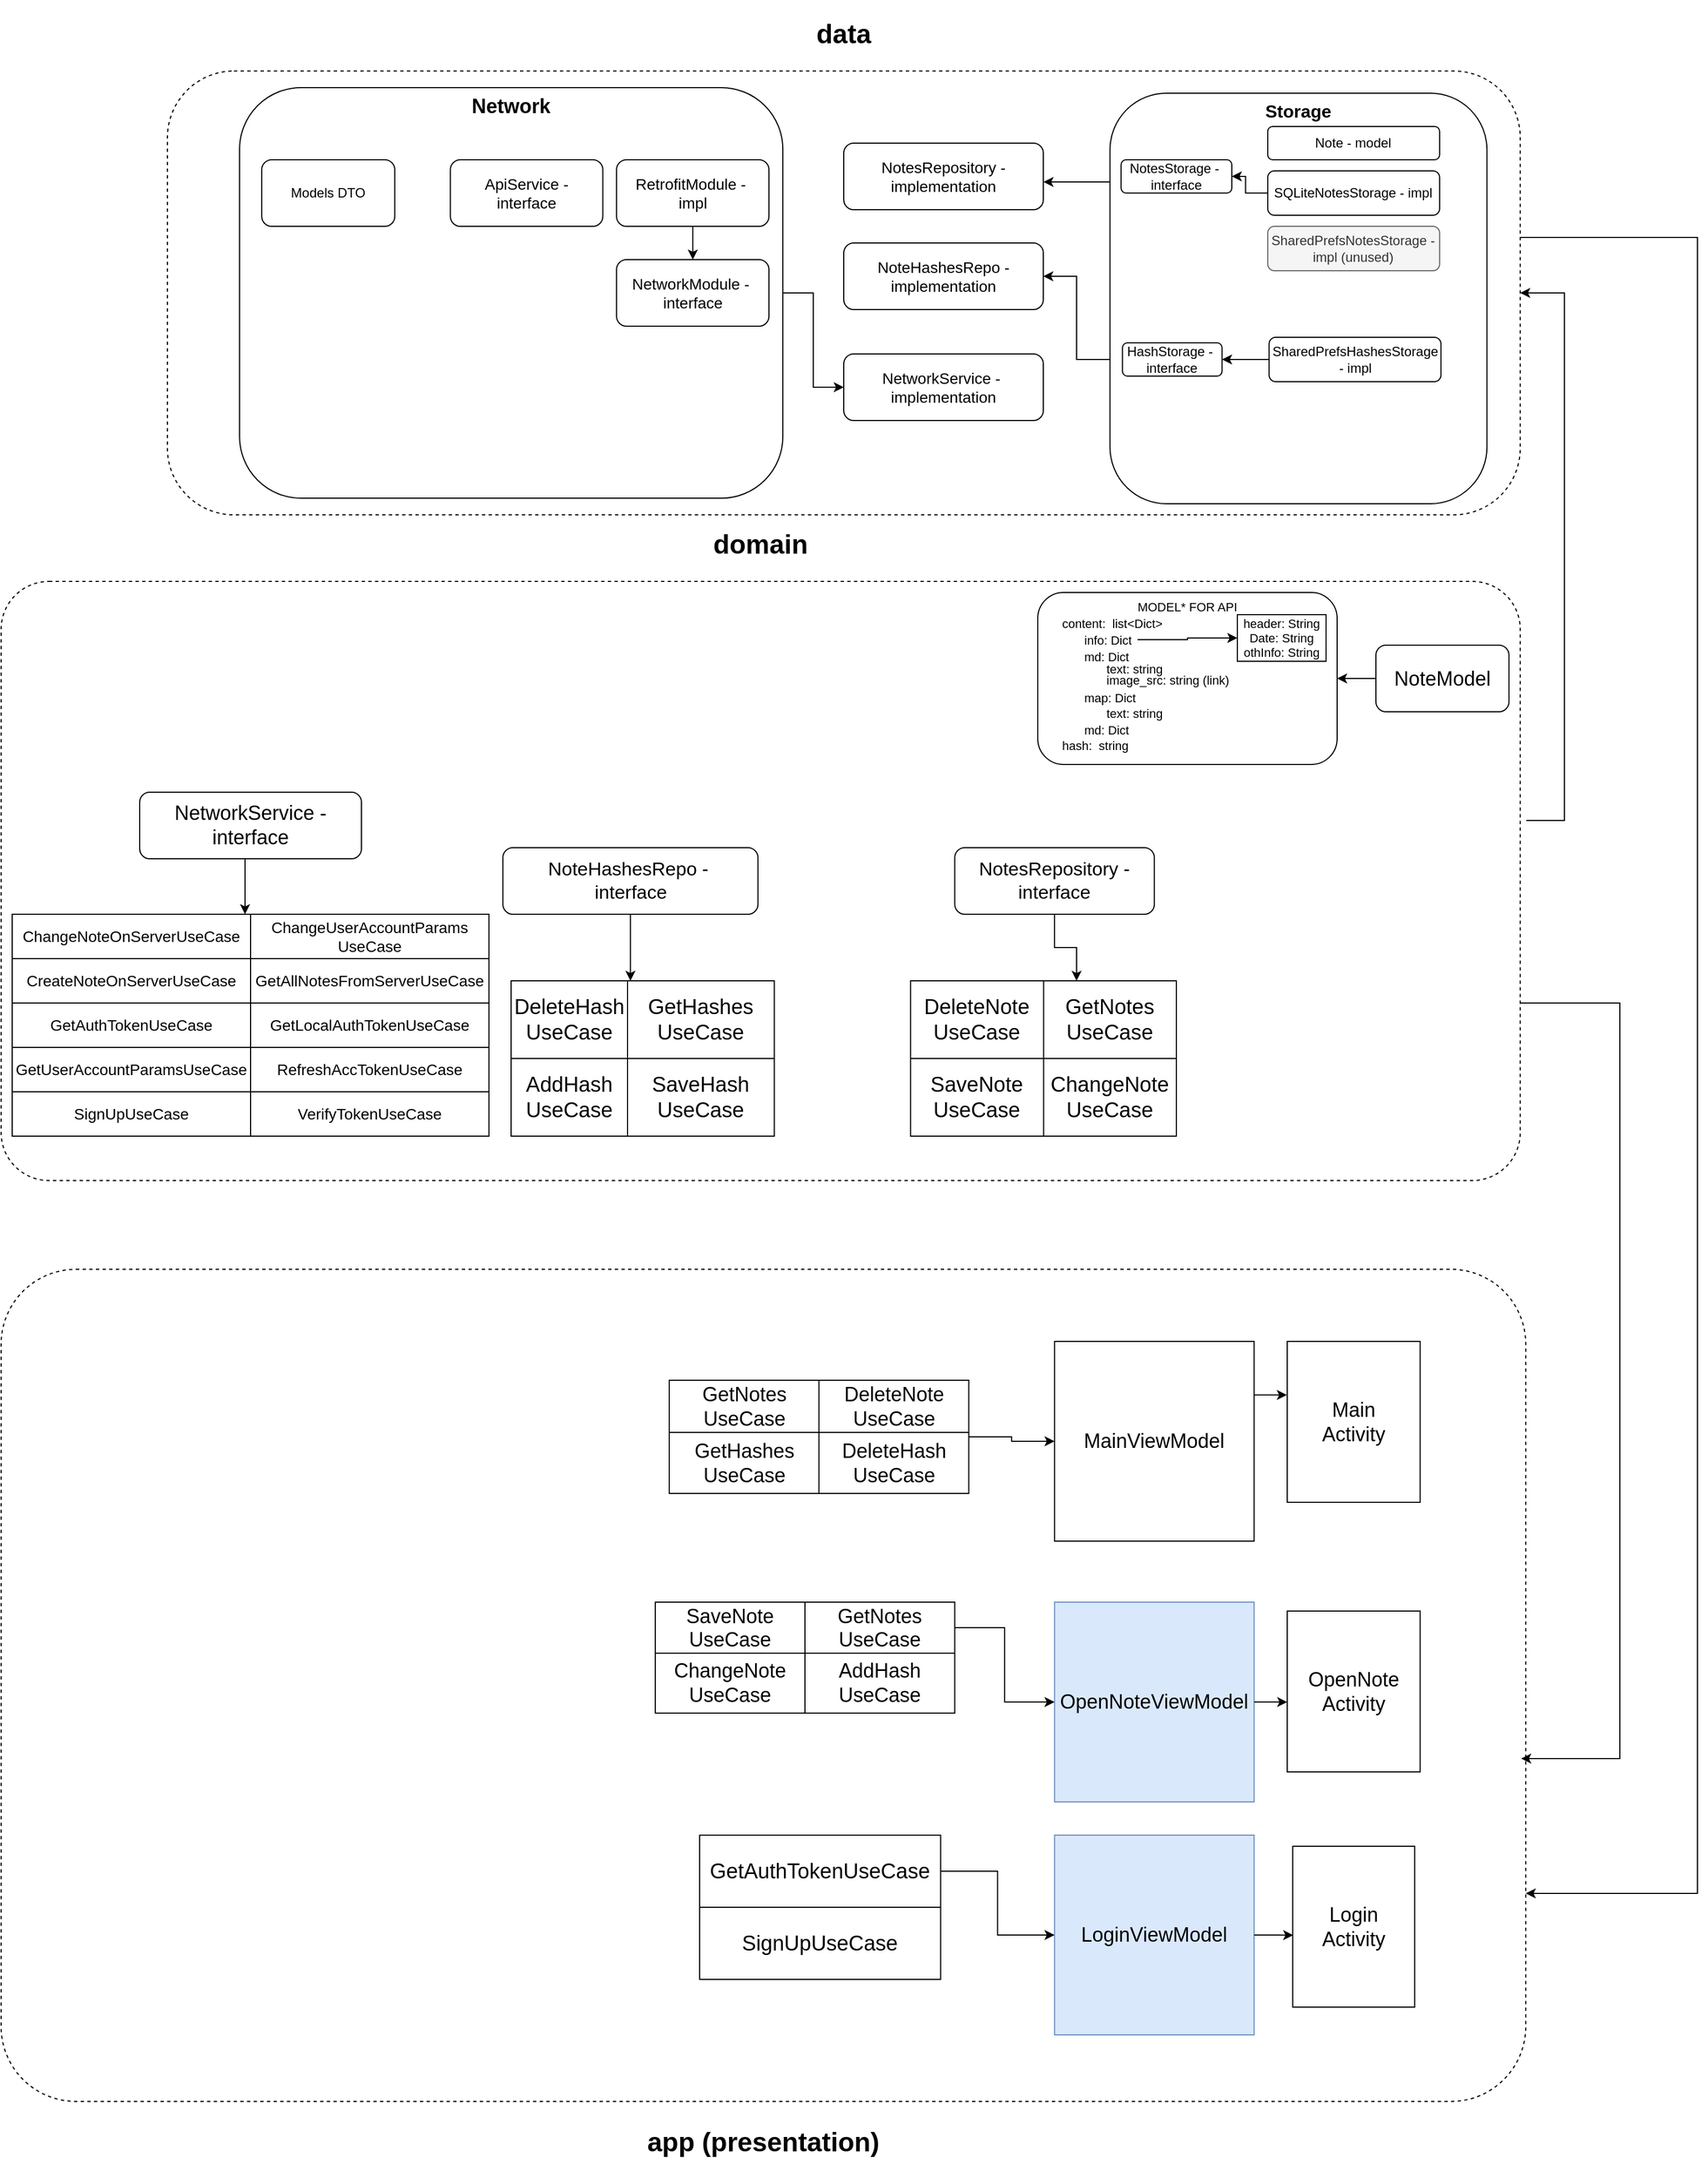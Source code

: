 <mxfile version="24.7.5">
  <diagram name="Page-1" id="bWyQzHT7sADIjTcHKPr8">
    <mxGraphModel dx="2643" dy="2205" grid="1" gridSize="10" guides="1" tooltips="1" connect="1" arrows="1" fold="1" page="1" pageScale="1" pageWidth="850" pageHeight="1100" math="0" shadow="0">
      <root>
        <mxCell id="0" />
        <mxCell id="1" parent="0" />
        <mxCell id="whq08JJ1iCR2-VEgyyAB-30" style="edgeStyle=orthogonalEdgeStyle;rounded=0;orthogonalLoop=1;jettySize=auto;html=1;entryX=1;entryY=0.5;entryDx=0;entryDy=0;exitX=1.004;exitY=0.399;exitDx=0;exitDy=0;exitPerimeter=0;" parent="1" source="whq08JJ1iCR2-VEgyyAB-1" target="whq08JJ1iCR2-VEgyyAB-4" edge="1">
          <mxGeometry relative="1" as="geometry">
            <mxPoint x="630.14" y="-606.842" as="targetPoint" />
            <Array as="points">
              <mxPoint x="630" y="-234" />
              <mxPoint x="630" y="-710" />
            </Array>
          </mxGeometry>
        </mxCell>
        <mxCell id="whq08JJ1iCR2-VEgyyAB-1" value="&lt;h1&gt;domain&lt;/h1&gt;" style="rounded=1;whiteSpace=wrap;html=1;arcSize=8;glass=0;shadow=0;dashed=1;verticalAlign=bottom;labelPosition=center;verticalLabelPosition=top;align=center;" parent="1" vertex="1">
          <mxGeometry x="-780" y="-450" width="1370.14" height="540" as="geometry" />
        </mxCell>
        <mxCell id="whq08JJ1iCR2-VEgyyAB-2" value="&lt;h1&gt;&lt;br&gt;&lt;/h1&gt;" style="text;html=1;align=center;verticalAlign=middle;whiteSpace=wrap;rounded=0;" parent="1" vertex="1">
          <mxGeometry x="-237.36" y="-300" width="60" height="30" as="geometry" />
        </mxCell>
        <mxCell id="whq08JJ1iCR2-VEgyyAB-3" value="&lt;h1&gt;app (presentation)&lt;/h1&gt;" style="rounded=1;whiteSpace=wrap;html=1;dashed=1;labelPosition=center;verticalLabelPosition=bottom;align=center;verticalAlign=top;arcSize=9;" parent="1" vertex="1">
          <mxGeometry x="-780" y="170" width="1375.14" height="750" as="geometry" />
        </mxCell>
        <mxCell id="guHGlAooCnCdzS0gRjWN-18" style="edgeStyle=orthogonalEdgeStyle;rounded=0;orthogonalLoop=1;jettySize=auto;html=1;entryX=1;entryY=0.75;entryDx=0;entryDy=0;" parent="1" source="whq08JJ1iCR2-VEgyyAB-4" target="whq08JJ1iCR2-VEgyyAB-3" edge="1">
          <mxGeometry relative="1" as="geometry">
            <Array as="points">
              <mxPoint x="750" y="-760" />
              <mxPoint x="750" y="732" />
            </Array>
          </mxGeometry>
        </mxCell>
        <mxCell id="whq08JJ1iCR2-VEgyyAB-4" value="&lt;h1&gt;data&lt;/h1&gt;" style="rounded=1;whiteSpace=wrap;html=1;dashed=1;verticalAlign=bottom;labelPosition=center;verticalLabelPosition=top;align=center;" parent="1" vertex="1">
          <mxGeometry x="-630" y="-910" width="1220.14" height="400" as="geometry" />
        </mxCell>
        <mxCell id="whq08JJ1iCR2-VEgyyAB-6" value="&lt;h1&gt;&lt;br&gt;&lt;/h1&gt;" style="text;html=1;align=center;verticalAlign=middle;whiteSpace=wrap;rounded=0;" parent="1" vertex="1">
          <mxGeometry x="-97.36" y="-900" width="60" height="30" as="geometry" />
        </mxCell>
        <mxCell id="whq08JJ1iCR2-VEgyyAB-7" value="MainViewModel" style="whiteSpace=wrap;html=1;aspect=fixed;fontSize=18;" parent="1" vertex="1">
          <mxGeometry x="170.14" y="235" width="180" height="180" as="geometry" />
        </mxCell>
        <mxCell id="whq08JJ1iCR2-VEgyyAB-10" value="&lt;div&gt;Main&lt;/div&gt;Activity" style="rounded=0;whiteSpace=wrap;html=1;fontSize=18;" parent="1" vertex="1">
          <mxGeometry x="380" y="235" width="119.86" height="145" as="geometry" />
        </mxCell>
        <mxCell id="whq08JJ1iCR2-VEgyyAB-11" style="edgeStyle=orthogonalEdgeStyle;rounded=0;orthogonalLoop=1;jettySize=auto;html=1;entryX=-0.003;entryY=0.333;entryDx=0;entryDy=0;entryPerimeter=0;" parent="1" source="whq08JJ1iCR2-VEgyyAB-7" target="whq08JJ1iCR2-VEgyyAB-10" edge="1">
          <mxGeometry relative="1" as="geometry">
            <Array as="points">
              <mxPoint x="370" y="283" />
            </Array>
          </mxGeometry>
        </mxCell>
        <mxCell id="nJfbXMA3p8EvK4-jfLP--117" style="edgeStyle=orthogonalEdgeStyle;rounded=0;orthogonalLoop=1;jettySize=auto;html=1;" edge="1" parent="1" source="whq08JJ1iCR2-VEgyyAB-14" target="2Rigy6pvWdA46O6RYZbQ-4">
          <mxGeometry relative="1" as="geometry">
            <Array as="points">
              <mxPoint x="170" y="-120" />
              <mxPoint x="190" y="-120" />
            </Array>
          </mxGeometry>
        </mxCell>
        <mxCell id="whq08JJ1iCR2-VEgyyAB-14" value="NotesRepository - interface" style="rounded=1;whiteSpace=wrap;html=1;fontSize=17;" parent="1" vertex="1">
          <mxGeometry x="80.14" y="-210" width="180" height="60" as="geometry" />
        </mxCell>
        <mxCell id="whq08JJ1iCR2-VEgyyAB-15" value="NotesRepository - implementation" style="rounded=1;whiteSpace=wrap;html=1;fontSize=14;" parent="1" vertex="1">
          <mxGeometry x="-20" y="-845" width="180" height="60" as="geometry" />
        </mxCell>
        <mxCell id="jmoVQ-IMrTNf5DN8KQbV-14" style="edgeStyle=orthogonalEdgeStyle;rounded=0;orthogonalLoop=1;jettySize=auto;html=1;" parent="1" source="whq08JJ1iCR2-VEgyyAB-18" target="jmoVQ-IMrTNf5DN8KQbV-1" edge="1">
          <mxGeometry relative="1" as="geometry" />
        </mxCell>
        <mxCell id="whq08JJ1iCR2-VEgyyAB-18" value="NoteModel" style="rounded=1;whiteSpace=wrap;html=1;fontSize=18;" parent="1" vertex="1">
          <mxGeometry x="460" y="-392.5" width="120" height="60" as="geometry" />
        </mxCell>
        <mxCell id="whq08JJ1iCR2-VEgyyAB-25" style="edgeStyle=orthogonalEdgeStyle;rounded=0;orthogonalLoop=1;jettySize=auto;html=1;entryX=0.997;entryY=0.588;entryDx=0;entryDy=0;entryPerimeter=0;" parent="1" source="whq08JJ1iCR2-VEgyyAB-1" target="whq08JJ1iCR2-VEgyyAB-3" edge="1">
          <mxGeometry relative="1" as="geometry">
            <Array as="points">
              <mxPoint x="680" y="-70" />
              <mxPoint x="680" y="611" />
            </Array>
          </mxGeometry>
        </mxCell>
        <mxCell id="whq08JJ1iCR2-VEgyyAB-33" style="edgeStyle=orthogonalEdgeStyle;rounded=0;orthogonalLoop=1;jettySize=auto;html=1;" parent="1" source="whq08JJ1iCR2-VEgyyAB-31" target="whq08JJ1iCR2-VEgyyAB-15" edge="1">
          <mxGeometry relative="1" as="geometry">
            <Array as="points">
              <mxPoint x="160.14" y="-810" />
              <mxPoint x="160.14" y="-810" />
            </Array>
          </mxGeometry>
        </mxCell>
        <mxCell id="nJfbXMA3p8EvK4-jfLP--1" style="edgeStyle=orthogonalEdgeStyle;rounded=0;orthogonalLoop=1;jettySize=auto;html=1;" edge="1" parent="1" source="whq08JJ1iCR2-VEgyyAB-31" target="wWPIFbEWPIT9Vw7m9ldX-9">
          <mxGeometry relative="1" as="geometry">
            <Array as="points">
              <mxPoint x="190" y="-650" />
              <mxPoint x="190" y="-725" />
            </Array>
          </mxGeometry>
        </mxCell>
        <mxCell id="whq08JJ1iCR2-VEgyyAB-31" value="&lt;b style=&quot;font-size: 16px;&quot;&gt;Storage&lt;/b&gt;" style="rounded=1;whiteSpace=wrap;html=1;verticalAlign=top;" parent="1" vertex="1">
          <mxGeometry x="220.14" y="-890" width="340" height="370" as="geometry" />
        </mxCell>
        <mxCell id="whq08JJ1iCR2-VEgyyAB-34" value="Note - model" style="rounded=1;whiteSpace=wrap;html=1;" parent="1" vertex="1">
          <mxGeometry x="362.43" y="-860" width="155" height="30" as="geometry" />
        </mxCell>
        <mxCell id="whq08JJ1iCR2-VEgyyAB-35" value="NotesStorage -&amp;nbsp;&lt;div&gt;interface&lt;/div&gt;" style="rounded=1;whiteSpace=wrap;html=1;" parent="1" vertex="1">
          <mxGeometry x="230.14" y="-830" width="99.86" height="30" as="geometry" />
        </mxCell>
        <mxCell id="OPdqbs_uEPmFtpKM0oDJ-9" style="edgeStyle=orthogonalEdgeStyle;rounded=0;orthogonalLoop=1;jettySize=auto;html=1;" parent="1" source="whq08JJ1iCR2-VEgyyAB-36" target="whq08JJ1iCR2-VEgyyAB-35" edge="1">
          <mxGeometry relative="1" as="geometry" />
        </mxCell>
        <mxCell id="whq08JJ1iCR2-VEgyyAB-36" value="SQLiteNotesStorage - impl" style="rounded=1;whiteSpace=wrap;html=1;" parent="1" vertex="1">
          <mxGeometry x="362.43" y="-820" width="155" height="40" as="geometry" />
        </mxCell>
        <mxCell id="nJfbXMA3p8EvK4-jfLP--11" style="edgeStyle=orthogonalEdgeStyle;rounded=0;orthogonalLoop=1;jettySize=auto;html=1;" edge="1" parent="1" source="wWPIFbEWPIT9Vw7m9ldX-1" target="nJfbXMA3p8EvK4-jfLP--5">
          <mxGeometry relative="1" as="geometry">
            <Array as="points">
              <mxPoint x="-240" y="-80" />
              <mxPoint x="-240" y="-80" />
            </Array>
          </mxGeometry>
        </mxCell>
        <mxCell id="wWPIFbEWPIT9Vw7m9ldX-1" value="NoteHashesRepo -&amp;nbsp;&lt;div&gt;interface&lt;/div&gt;" style="rounded=1;whiteSpace=wrap;html=1;fontSize=17;" parent="1" vertex="1">
          <mxGeometry x="-327.43" y="-210" width="230.07" height="60" as="geometry" />
        </mxCell>
        <mxCell id="wWPIFbEWPIT9Vw7m9ldX-9" value="NoteHashesRepo - implementation" style="rounded=1;whiteSpace=wrap;html=1;fontSize=14;" parent="1" vertex="1">
          <mxGeometry x="-20" y="-755" width="180" height="60" as="geometry" />
        </mxCell>
        <mxCell id="wWPIFbEWPIT9Vw7m9ldX-10" value="HashStorage -&amp;nbsp;&lt;div&gt;interface&lt;/div&gt;" style="rounded=1;whiteSpace=wrap;html=1;" parent="1" vertex="1">
          <mxGeometry x="231.36" y="-665" width="89.86" height="30" as="geometry" />
        </mxCell>
        <mxCell id="OPdqbs_uEPmFtpKM0oDJ-10" style="edgeStyle=orthogonalEdgeStyle;rounded=0;orthogonalLoop=1;jettySize=auto;html=1;" parent="1" source="wWPIFbEWPIT9Vw7m9ldX-12" target="wWPIFbEWPIT9Vw7m9ldX-10" edge="1">
          <mxGeometry relative="1" as="geometry" />
        </mxCell>
        <mxCell id="wWPIFbEWPIT9Vw7m9ldX-12" value="SharedPrefsHashesStorage - impl" style="rounded=1;whiteSpace=wrap;html=1;" parent="1" vertex="1">
          <mxGeometry x="363.65" y="-670" width="155" height="40" as="geometry" />
        </mxCell>
        <mxCell id="guHGlAooCnCdzS0gRjWN-1" value="OpenNoteViewModel" style="whiteSpace=wrap;html=1;aspect=fixed;fontSize=18;fillColor=#dae8fc;strokeColor=#6c8ebf;" parent="1" vertex="1">
          <mxGeometry x="170.14" y="470" width="180" height="180" as="geometry" />
        </mxCell>
        <mxCell id="guHGlAooCnCdzS0gRjWN-2" value="OpenNote&lt;div&gt;&lt;/div&gt;&lt;div&gt;Activity&lt;/div&gt;" style="rounded=0;whiteSpace=wrap;html=1;fontSize=18;" parent="1" vertex="1">
          <mxGeometry x="380" y="478" width="119.86" height="145" as="geometry" />
        </mxCell>
        <mxCell id="guHGlAooCnCdzS0gRjWN-10" style="edgeStyle=orthogonalEdgeStyle;rounded=0;orthogonalLoop=1;jettySize=auto;html=1;entryX=0;entryY=0.566;entryDx=0;entryDy=0;entryPerimeter=0;" parent="1" source="guHGlAooCnCdzS0gRjWN-1" target="guHGlAooCnCdzS0gRjWN-2" edge="1">
          <mxGeometry relative="1" as="geometry" />
        </mxCell>
        <mxCell id="guHGlAooCnCdzS0gRjWN-23" value="LoginViewModel" style="whiteSpace=wrap;html=1;aspect=fixed;fontSize=18;fillColor=#dae8fc;strokeColor=#6c8ebf;" parent="1" vertex="1">
          <mxGeometry x="170.14" y="680" width="180" height="180" as="geometry" />
        </mxCell>
        <mxCell id="guHGlAooCnCdzS0gRjWN-24" value="Login&lt;div&gt;Activity&lt;/div&gt;" style="rounded=0;whiteSpace=wrap;html=1;fontSize=18;" parent="1" vertex="1">
          <mxGeometry x="384.93" y="690" width="110" height="145" as="geometry" />
        </mxCell>
        <mxCell id="guHGlAooCnCdzS0gRjWN-26" style="edgeStyle=orthogonalEdgeStyle;rounded=0;orthogonalLoop=1;jettySize=auto;html=1;entryX=0.004;entryY=0.553;entryDx=0;entryDy=0;entryPerimeter=0;" parent="1" source="guHGlAooCnCdzS0gRjWN-23" target="guHGlAooCnCdzS0gRjWN-24" edge="1">
          <mxGeometry relative="1" as="geometry" />
        </mxCell>
        <mxCell id="jmoVQ-IMrTNf5DN8KQbV-1" value="MODEL* FOR API" style="rounded=1;whiteSpace=wrap;html=1;align=center;verticalAlign=top;horizontal=1;fontSize=11;" parent="1" vertex="1">
          <mxGeometry x="155" y="-440" width="270" height="155" as="geometry" />
        </mxCell>
        <mxCell id="jmoVQ-IMrTNf5DN8KQbV-2" value="&lt;font style=&quot;font-size: 11px;&quot;&gt;content:&amp;nbsp; list&amp;lt;Dict&amp;gt;&lt;/font&gt;" style="text;html=1;align=left;verticalAlign=middle;whiteSpace=wrap;rounded=0;fontSize=11;" parent="1" vertex="1">
          <mxGeometry x="175" y="-420" width="100" height="15" as="geometry" />
        </mxCell>
        <mxCell id="jmoVQ-IMrTNf5DN8KQbV-13" style="edgeStyle=orthogonalEdgeStyle;rounded=0;orthogonalLoop=1;jettySize=auto;html=1;" parent="1" source="jmoVQ-IMrTNf5DN8KQbV-4" target="jmoVQ-IMrTNf5DN8KQbV-12" edge="1">
          <mxGeometry relative="1" as="geometry" />
        </mxCell>
        <mxCell id="jmoVQ-IMrTNf5DN8KQbV-4" value="&lt;font style=&quot;font-size: 11px;&quot;&gt;info: Dict&amp;nbsp;&lt;/font&gt;" style="text;html=1;align=left;verticalAlign=middle;whiteSpace=wrap;rounded=0;fontSize=11;" parent="1" vertex="1">
          <mxGeometry x="195" y="-405" width="50" height="15" as="geometry" />
        </mxCell>
        <mxCell id="jmoVQ-IMrTNf5DN8KQbV-5" value="&lt;font style=&quot;font-size: 11px;&quot;&gt;md: Dict&lt;/font&gt;" style="text;html=1;align=left;verticalAlign=middle;whiteSpace=wrap;rounded=0;fontSize=11;" parent="1" vertex="1">
          <mxGeometry x="195" y="-390" width="50" height="15" as="geometry" />
        </mxCell>
        <mxCell id="jmoVQ-IMrTNf5DN8KQbV-6" value="&lt;font style=&quot;font-size: 11px;&quot;&gt;map: Dict&lt;/font&gt;" style="text;html=1;align=left;verticalAlign=middle;whiteSpace=wrap;rounded=0;fontSize=11;" parent="1" vertex="1">
          <mxGeometry x="195" y="-354" width="50" height="18" as="geometry" />
        </mxCell>
        <mxCell id="jmoVQ-IMrTNf5DN8KQbV-7" value="&lt;font style=&quot;font-size: 11px;&quot;&gt;text: string&lt;/font&gt;" style="text;html=1;align=left;verticalAlign=middle;whiteSpace=wrap;rounded=0;fontSize=11;" parent="1" vertex="1">
          <mxGeometry x="215" y="-336" width="60" height="10" as="geometry" />
        </mxCell>
        <mxCell id="jmoVQ-IMrTNf5DN8KQbV-8" value="&lt;font style=&quot;font-size: 11px;&quot;&gt;image_src: string (link)&lt;/font&gt;" style="text;html=1;align=left;verticalAlign=middle;whiteSpace=wrap;rounded=0;fontSize=11;" parent="1" vertex="1">
          <mxGeometry x="215" y="-368" width="120" height="14" as="geometry" />
        </mxCell>
        <mxCell id="jmoVQ-IMrTNf5DN8KQbV-9" value="&lt;font style=&quot;font-size: 11px;&quot;&gt;md: Dict&lt;/font&gt;" style="text;html=1;align=left;verticalAlign=middle;whiteSpace=wrap;rounded=0;fontSize=11;" parent="1" vertex="1">
          <mxGeometry x="195" y="-323" width="50" height="13" as="geometry" />
        </mxCell>
        <mxCell id="jmoVQ-IMrTNf5DN8KQbV-10" value="&lt;font style=&quot;font-size: 11px;&quot;&gt;text: string&lt;/font&gt;" style="text;html=1;align=left;verticalAlign=middle;whiteSpace=wrap;rounded=0;fontSize=11;" parent="1" vertex="1">
          <mxGeometry x="215" y="-375" width="60" height="7" as="geometry" />
        </mxCell>
        <mxCell id="jmoVQ-IMrTNf5DN8KQbV-11" value="&lt;font style=&quot;font-size: 11px;&quot;&gt;hash:&amp;nbsp; string&lt;/font&gt;" style="text;html=1;align=left;verticalAlign=middle;whiteSpace=wrap;rounded=0;fontSize=11;" parent="1" vertex="1">
          <mxGeometry x="175" y="-310" width="70" height="15" as="geometry" />
        </mxCell>
        <mxCell id="jmoVQ-IMrTNf5DN8KQbV-12" value="header: String&lt;div style=&quot;font-size: 11px;&quot;&gt;Date: String&lt;br style=&quot;font-size: 11px;&quot;&gt;othInfo: String&lt;/div&gt;" style="whiteSpace=wrap;html=1;fontSize=11;" parent="1" vertex="1">
          <mxGeometry x="335" y="-420" width="80" height="42" as="geometry" />
        </mxCell>
        <mxCell id="OPdqbs_uEPmFtpKM0oDJ-5" style="edgeStyle=orthogonalEdgeStyle;rounded=0;orthogonalLoop=1;jettySize=auto;html=1;" parent="1" source="OPdqbs_uEPmFtpKM0oDJ-1" target="OPdqbs_uEPmFtpKM0oDJ-4" edge="1">
          <mxGeometry relative="1" as="geometry" />
        </mxCell>
        <mxCell id="OPdqbs_uEPmFtpKM0oDJ-1" value="Network" style="rounded=1;whiteSpace=wrap;html=1;verticalAlign=top;fontSize=18;fontStyle=1" parent="1" vertex="1">
          <mxGeometry x="-564.93" y="-895" width="490" height="370" as="geometry" />
        </mxCell>
        <mxCell id="nJfbXMA3p8EvK4-jfLP--90" style="edgeStyle=orthogonalEdgeStyle;rounded=0;orthogonalLoop=1;jettySize=auto;html=1;" edge="1" parent="1" source="OPdqbs_uEPmFtpKM0oDJ-2" target="nJfbXMA3p8EvK4-jfLP--75">
          <mxGeometry relative="1" as="geometry">
            <Array as="points">
              <mxPoint x="-560" y="-160" />
              <mxPoint x="-560" y="-160" />
            </Array>
          </mxGeometry>
        </mxCell>
        <mxCell id="OPdqbs_uEPmFtpKM0oDJ-2" value="NetworkService&lt;span style=&quot;background-color: initial; font-size: 18px;&quot;&gt;&amp;nbsp;- interface&lt;/span&gt;" style="rounded=1;whiteSpace=wrap;html=1;fontSize=18;" parent="1" vertex="1">
          <mxGeometry x="-655" y="-260" width="200" height="60" as="geometry" />
        </mxCell>
        <mxCell id="OPdqbs_uEPmFtpKM0oDJ-4" value="NetworkService&amp;nbsp;-&amp;nbsp;&lt;div style=&quot;font-size: 14px;&quot;&gt;implementation&lt;/div&gt;" style="rounded=1;whiteSpace=wrap;html=1;fontSize=14;" parent="1" vertex="1">
          <mxGeometry x="-20" y="-655" width="180" height="60" as="geometry" />
        </mxCell>
        <mxCell id="OPdqbs_uEPmFtpKM0oDJ-6" value="NetworkModule -&amp;nbsp;&lt;div style=&quot;font-size: 14px;&quot;&gt;interface&lt;/div&gt;" style="rounded=1;whiteSpace=wrap;html=1;fontSize=14;" parent="1" vertex="1">
          <mxGeometry x="-224.93" y="-740" width="137.5" height="60" as="geometry" />
        </mxCell>
        <mxCell id="OPdqbs_uEPmFtpKM0oDJ-8" style="edgeStyle=orthogonalEdgeStyle;rounded=0;orthogonalLoop=1;jettySize=auto;html=1;" parent="1" source="OPdqbs_uEPmFtpKM0oDJ-7" target="OPdqbs_uEPmFtpKM0oDJ-6" edge="1">
          <mxGeometry relative="1" as="geometry" />
        </mxCell>
        <mxCell id="OPdqbs_uEPmFtpKM0oDJ-7" value="RetrofitModule -&amp;nbsp;&lt;div style=&quot;font-size: 14px;&quot;&gt;impl&lt;/div&gt;" style="rounded=1;whiteSpace=wrap;html=1;fontSize=14;" parent="1" vertex="1">
          <mxGeometry x="-224.93" y="-830" width="137.5" height="60" as="geometry" />
        </mxCell>
        <mxCell id="2Rigy6pvWdA46O6RYZbQ-2" value="ApiService -&lt;div&gt;interface&lt;/div&gt;" style="rounded=1;whiteSpace=wrap;html=1;fontSize=14;" parent="1" vertex="1">
          <mxGeometry x="-374.79" y="-830" width="137.5" height="60" as="geometry" />
        </mxCell>
        <mxCell id="2Rigy6pvWdA46O6RYZbQ-3" value="" style="shape=table;startSize=0;container=1;collapsible=0;childLayout=tableLayout;fontSize=16;fillColor=none;" parent="1" vertex="1">
          <mxGeometry x="40.28" y="-90" width="239.72" height="140" as="geometry" />
        </mxCell>
        <mxCell id="2Rigy6pvWdA46O6RYZbQ-4" value="" style="shape=tableRow;horizontal=0;startSize=0;swimlaneHead=0;swimlaneBody=0;strokeColor=inherit;top=0;left=0;bottom=0;right=0;collapsible=0;dropTarget=0;fillColor=none;points=[[0,0.5],[1,0.5]];portConstraint=eastwest;fontSize=16;" parent="2Rigy6pvWdA46O6RYZbQ-3" vertex="1">
          <mxGeometry width="239.72" height="70" as="geometry" />
        </mxCell>
        <mxCell id="2Rigy6pvWdA46O6RYZbQ-5" value="&lt;span style=&quot;font-size: 19px;&quot;&gt;Dele&lt;/span&gt;&lt;span style=&quot;font-size: 19px; background-color: initial;&quot;&gt;teNote&lt;/span&gt;&lt;div style=&quot;font-size: 19px;&quot;&gt;&lt;span style=&quot;font-size: 19px; background-color: initial;&quot;&gt;UseCase&lt;/span&gt;&lt;/div&gt;" style="shape=partialRectangle;html=1;whiteSpace=wrap;connectable=0;overflow=hidden;top=0;left=0;bottom=0;right=0;pointerEvents=1;fontSize=19;fillColor=none;" parent="2Rigy6pvWdA46O6RYZbQ-4" vertex="1">
          <mxGeometry width="120" height="70" as="geometry">
            <mxRectangle width="120" height="70" as="alternateBounds" />
          </mxGeometry>
        </mxCell>
        <mxCell id="2Rigy6pvWdA46O6RYZbQ-6" value="&lt;span style=&quot;font-size: 19px;&quot;&gt;GetNotes&lt;/span&gt;&lt;div style=&quot;font-size: 19px;&quot;&gt;&lt;span style=&quot;font-size: 19px;&quot;&gt;UseCase&lt;/span&gt;&lt;/div&gt;" style="shape=partialRectangle;html=1;whiteSpace=wrap;connectable=0;overflow=hidden;top=0;left=0;bottom=0;right=0;pointerEvents=1;fontSize=19;fillStyle=auto;shadow=0;fillColor=none;" parent="2Rigy6pvWdA46O6RYZbQ-4" vertex="1">
          <mxGeometry x="120" width="120" height="70" as="geometry">
            <mxRectangle width="120" height="70" as="alternateBounds" />
          </mxGeometry>
        </mxCell>
        <mxCell id="2Rigy6pvWdA46O6RYZbQ-8" value="" style="shape=tableRow;horizontal=0;startSize=0;swimlaneHead=0;swimlaneBody=0;strokeColor=inherit;top=0;left=0;bottom=0;right=0;collapsible=0;dropTarget=0;fillColor=none;points=[[0,0.5],[1,0.5]];portConstraint=eastwest;fontSize=16;" parent="2Rigy6pvWdA46O6RYZbQ-3" vertex="1">
          <mxGeometry y="70" width="239.72" height="70" as="geometry" />
        </mxCell>
        <mxCell id="2Rigy6pvWdA46O6RYZbQ-9" value="&lt;span style=&quot;font-size: 19px;&quot;&gt;SaveNote&lt;/span&gt;&lt;div style=&quot;font-size: 19px;&quot;&gt;&lt;span style=&quot;font-size: 19px;&quot;&gt;UseCase&lt;/span&gt;&lt;/div&gt;" style="shape=partialRectangle;html=1;whiteSpace=wrap;connectable=0;overflow=hidden;top=0;left=0;bottom=0;right=0;pointerEvents=1;fontSize=19;fillColor=none;" parent="2Rigy6pvWdA46O6RYZbQ-8" vertex="1">
          <mxGeometry width="120" height="70" as="geometry">
            <mxRectangle width="120" height="70" as="alternateBounds" />
          </mxGeometry>
        </mxCell>
        <mxCell id="2Rigy6pvWdA46O6RYZbQ-10" value="&lt;span style=&quot;font-size: 19px;&quot;&gt;ChangeNote&lt;/span&gt;&lt;div style=&quot;font-size: 19px;&quot;&gt;&lt;span style=&quot;font-size: 19px;&quot;&gt;UseCase&lt;/span&gt;&lt;/div&gt;" style="shape=partialRectangle;html=1;whiteSpace=wrap;connectable=0;overflow=hidden;top=0;left=0;bottom=0;right=0;pointerEvents=1;fontSize=19;fillColor=none;" parent="2Rigy6pvWdA46O6RYZbQ-8" vertex="1">
          <mxGeometry x="120" width="120" height="70" as="geometry">
            <mxRectangle width="120" height="70" as="alternateBounds" />
          </mxGeometry>
        </mxCell>
        <mxCell id="2Rigy6pvWdA46O6RYZbQ-23" value="Models DTO" style="rounded=1;whiteSpace=wrap;html=1;" parent="1" vertex="1">
          <mxGeometry x="-544.93" y="-830" width="120" height="60" as="geometry" />
        </mxCell>
        <mxCell id="nJfbXMA3p8EvK4-jfLP--2" value="SharedPrefsNotesStorage - impl (unused)" style="rounded=1;whiteSpace=wrap;html=1;fillColor=#f5f5f5;strokeColor=#666666;fontColor=#333333;" vertex="1" parent="1">
          <mxGeometry x="362.43" y="-770" width="155" height="40" as="geometry" />
        </mxCell>
        <mxCell id="nJfbXMA3p8EvK4-jfLP--4" value="" style="shape=table;startSize=0;container=1;collapsible=0;childLayout=tableLayout;fontSize=16;fillColor=none;" vertex="1" parent="1">
          <mxGeometry x="-320" y="-90" width="237.36" height="140" as="geometry" />
        </mxCell>
        <mxCell id="nJfbXMA3p8EvK4-jfLP--5" value="" style="shape=tableRow;horizontal=0;startSize=0;swimlaneHead=0;swimlaneBody=0;strokeColor=inherit;top=0;left=0;bottom=0;right=0;collapsible=0;dropTarget=0;fillColor=none;points=[[0,0.5],[1,0.5]];portConstraint=eastwest;fontSize=16;" vertex="1" parent="nJfbXMA3p8EvK4-jfLP--4">
          <mxGeometry width="237.36" height="70" as="geometry" />
        </mxCell>
        <mxCell id="nJfbXMA3p8EvK4-jfLP--6" value="&lt;span style=&quot;font-size: 19px;&quot;&gt;DeleteHash&lt;/span&gt;&lt;div style=&quot;font-size: 19px;&quot;&gt;&lt;span style=&quot;font-size: 19px;&quot;&gt;UseCase&lt;/span&gt;&lt;br style=&quot;font-size: 19px;&quot;&gt;&lt;/div&gt;" style="shape=partialRectangle;html=1;whiteSpace=wrap;connectable=0;strokeColor=inherit;overflow=hidden;fillColor=none;top=0;left=0;bottom=0;right=0;pointerEvents=1;fontSize=19;" vertex="1" parent="nJfbXMA3p8EvK4-jfLP--5">
          <mxGeometry width="105" height="70" as="geometry">
            <mxRectangle width="105" height="70" as="alternateBounds" />
          </mxGeometry>
        </mxCell>
        <mxCell id="nJfbXMA3p8EvK4-jfLP--7" value="&lt;span style=&quot;font-size: 19px;&quot;&gt;GetHashes&lt;/span&gt;&lt;div style=&quot;font-size: 19px;&quot;&gt;&lt;span style=&quot;font-size: 19px;&quot;&gt;UseCase&lt;/span&gt;&lt;br style=&quot;font-size: 19px;&quot;&gt;&lt;/div&gt;" style="shape=partialRectangle;html=1;whiteSpace=wrap;connectable=0;overflow=hidden;top=0;left=0;bottom=0;right=0;pointerEvents=1;fontSize=19;fillStyle=hatch;shadow=0;fillColor=none;" vertex="1" parent="nJfbXMA3p8EvK4-jfLP--5">
          <mxGeometry x="105" width="132" height="70" as="geometry">
            <mxRectangle width="132" height="70" as="alternateBounds" />
          </mxGeometry>
        </mxCell>
        <mxCell id="nJfbXMA3p8EvK4-jfLP--8" value="" style="shape=tableRow;horizontal=0;startSize=0;swimlaneHead=0;swimlaneBody=0;strokeColor=inherit;top=0;left=0;bottom=0;right=0;collapsible=0;dropTarget=0;fillColor=none;points=[[0,0.5],[1,0.5]];portConstraint=eastwest;fontSize=16;" vertex="1" parent="nJfbXMA3p8EvK4-jfLP--4">
          <mxGeometry y="70" width="237.36" height="70" as="geometry" />
        </mxCell>
        <mxCell id="nJfbXMA3p8EvK4-jfLP--9" value="&lt;span style=&quot;font-size: 19px;&quot;&gt;AddHash&lt;/span&gt;&lt;div style=&quot;font-size: 19px;&quot;&gt;&lt;span style=&quot;font-size: 19px;&quot;&gt;UseCase&lt;/span&gt;&lt;br style=&quot;font-size: 19px;&quot;&gt;&lt;/div&gt;" style="shape=partialRectangle;html=1;whiteSpace=wrap;connectable=0;overflow=hidden;top=0;left=0;bottom=0;right=0;pointerEvents=1;fontSize=19;fillColor=none;" vertex="1" parent="nJfbXMA3p8EvK4-jfLP--8">
          <mxGeometry width="105" height="70" as="geometry">
            <mxRectangle width="105" height="70" as="alternateBounds" />
          </mxGeometry>
        </mxCell>
        <mxCell id="nJfbXMA3p8EvK4-jfLP--10" value="&lt;span style=&quot;font-size: 19px;&quot;&gt;SaveHash&lt;/span&gt;&lt;div style=&quot;font-size: 19px;&quot;&gt;&lt;span style=&quot;font-size: 19px;&quot;&gt;UseCase&lt;/span&gt;&lt;br style=&quot;font-size: 19px;&quot;&gt;&lt;/div&gt;" style="shape=partialRectangle;html=1;whiteSpace=wrap;connectable=0;overflow=hidden;top=0;left=0;bottom=0;right=0;pointerEvents=1;fontSize=19;fillColor=none;" vertex="1" parent="nJfbXMA3p8EvK4-jfLP--8">
          <mxGeometry x="105" width="132" height="70" as="geometry">
            <mxRectangle width="132" height="70" as="alternateBounds" />
          </mxGeometry>
        </mxCell>
        <mxCell id="nJfbXMA3p8EvK4-jfLP--74" value="" style="shape=table;startSize=0;container=1;collapsible=0;childLayout=tableLayout;" vertex="1" parent="1">
          <mxGeometry x="-770" y="-150" width="430" height="200" as="geometry" />
        </mxCell>
        <mxCell id="nJfbXMA3p8EvK4-jfLP--75" value="" style="shape=tableRow;horizontal=0;startSize=0;swimlaneHead=0;swimlaneBody=0;strokeColor=inherit;top=0;left=0;bottom=0;right=0;collapsible=0;dropTarget=0;fillColor=none;points=[[0,0.5],[1,0.5]];portConstraint=eastwest;" vertex="1" parent="nJfbXMA3p8EvK4-jfLP--74">
          <mxGeometry width="430" height="40" as="geometry" />
        </mxCell>
        <mxCell id="nJfbXMA3p8EvK4-jfLP--76" value="ChangeNoteOnServerUseCase" style="shape=partialRectangle;html=1;whiteSpace=wrap;connectable=0;strokeColor=inherit;overflow=hidden;fillColor=none;top=0;left=0;bottom=0;right=0;pointerEvents=1;fontSize=14;" vertex="1" parent="nJfbXMA3p8EvK4-jfLP--75">
          <mxGeometry width="215" height="40" as="geometry">
            <mxRectangle width="215" height="40" as="alternateBounds" />
          </mxGeometry>
        </mxCell>
        <mxCell id="nJfbXMA3p8EvK4-jfLP--77" value="ChangeUserAccountParams&lt;div style=&quot;font-size: 14px;&quot;&gt;UseCase&lt;/div&gt;" style="shape=partialRectangle;html=1;whiteSpace=wrap;connectable=0;strokeColor=inherit;overflow=hidden;fillColor=none;top=0;left=0;bottom=0;right=0;pointerEvents=1;fontSize=14;" vertex="1" parent="nJfbXMA3p8EvK4-jfLP--75">
          <mxGeometry x="215" width="215" height="40" as="geometry">
            <mxRectangle width="215" height="40" as="alternateBounds" />
          </mxGeometry>
        </mxCell>
        <mxCell id="nJfbXMA3p8EvK4-jfLP--78" value="" style="shape=tableRow;horizontal=0;startSize=0;swimlaneHead=0;swimlaneBody=0;strokeColor=inherit;top=0;left=0;bottom=0;right=0;collapsible=0;dropTarget=0;fillColor=none;points=[[0,0.5],[1,0.5]];portConstraint=eastwest;" vertex="1" parent="nJfbXMA3p8EvK4-jfLP--74">
          <mxGeometry y="40" width="430" height="40" as="geometry" />
        </mxCell>
        <mxCell id="nJfbXMA3p8EvK4-jfLP--79" value="CreateNoteOnServerUseCase" style="shape=partialRectangle;html=1;whiteSpace=wrap;connectable=0;strokeColor=inherit;overflow=hidden;fillColor=none;top=0;left=0;bottom=0;right=0;pointerEvents=1;fontSize=14;" vertex="1" parent="nJfbXMA3p8EvK4-jfLP--78">
          <mxGeometry width="215" height="40" as="geometry">
            <mxRectangle width="215" height="40" as="alternateBounds" />
          </mxGeometry>
        </mxCell>
        <mxCell id="nJfbXMA3p8EvK4-jfLP--80" value="GetAllNotesFromServerUseCase" style="shape=partialRectangle;html=1;whiteSpace=wrap;connectable=0;strokeColor=inherit;overflow=hidden;fillColor=none;top=0;left=0;bottom=0;right=0;pointerEvents=1;fontSize=14;" vertex="1" parent="nJfbXMA3p8EvK4-jfLP--78">
          <mxGeometry x="215" width="215" height="40" as="geometry">
            <mxRectangle width="215" height="40" as="alternateBounds" />
          </mxGeometry>
        </mxCell>
        <mxCell id="nJfbXMA3p8EvK4-jfLP--81" value="" style="shape=tableRow;horizontal=0;startSize=0;swimlaneHead=0;swimlaneBody=0;strokeColor=inherit;top=0;left=0;bottom=0;right=0;collapsible=0;dropTarget=0;fillColor=none;points=[[0,0.5],[1,0.5]];portConstraint=eastwest;" vertex="1" parent="nJfbXMA3p8EvK4-jfLP--74">
          <mxGeometry y="80" width="430" height="40" as="geometry" />
        </mxCell>
        <mxCell id="nJfbXMA3p8EvK4-jfLP--82" value="GetAuthTokenUseCase" style="shape=partialRectangle;html=1;whiteSpace=wrap;connectable=0;strokeColor=inherit;overflow=hidden;fillColor=none;top=0;left=0;bottom=0;right=0;pointerEvents=1;fontSize=14;" vertex="1" parent="nJfbXMA3p8EvK4-jfLP--81">
          <mxGeometry width="215" height="40" as="geometry">
            <mxRectangle width="215" height="40" as="alternateBounds" />
          </mxGeometry>
        </mxCell>
        <mxCell id="nJfbXMA3p8EvK4-jfLP--83" value="GetLocalAuthTokenUseCase" style="shape=partialRectangle;html=1;whiteSpace=wrap;connectable=0;strokeColor=inherit;overflow=hidden;fillColor=none;top=0;left=0;bottom=0;right=0;pointerEvents=1;fontSize=14;" vertex="1" parent="nJfbXMA3p8EvK4-jfLP--81">
          <mxGeometry x="215" width="215" height="40" as="geometry">
            <mxRectangle width="215" height="40" as="alternateBounds" />
          </mxGeometry>
        </mxCell>
        <mxCell id="nJfbXMA3p8EvK4-jfLP--84" value="" style="shape=tableRow;horizontal=0;startSize=0;swimlaneHead=0;swimlaneBody=0;strokeColor=inherit;top=0;left=0;bottom=0;right=0;collapsible=0;dropTarget=0;fillColor=none;points=[[0,0.5],[1,0.5]];portConstraint=eastwest;" vertex="1" parent="nJfbXMA3p8EvK4-jfLP--74">
          <mxGeometry y="120" width="430" height="40" as="geometry" />
        </mxCell>
        <mxCell id="nJfbXMA3p8EvK4-jfLP--85" value="GetUserAccountParamsUseCase" style="shape=partialRectangle;html=1;whiteSpace=wrap;connectable=0;strokeColor=inherit;overflow=hidden;fillColor=none;top=0;left=0;bottom=0;right=0;pointerEvents=1;fontSize=14;" vertex="1" parent="nJfbXMA3p8EvK4-jfLP--84">
          <mxGeometry width="215" height="40" as="geometry">
            <mxRectangle width="215" height="40" as="alternateBounds" />
          </mxGeometry>
        </mxCell>
        <mxCell id="nJfbXMA3p8EvK4-jfLP--86" value="RefreshAccTokenUseCase" style="shape=partialRectangle;html=1;whiteSpace=wrap;connectable=0;strokeColor=inherit;overflow=hidden;fillColor=none;top=0;left=0;bottom=0;right=0;pointerEvents=1;fontSize=14;" vertex="1" parent="nJfbXMA3p8EvK4-jfLP--84">
          <mxGeometry x="215" width="215" height="40" as="geometry">
            <mxRectangle width="215" height="40" as="alternateBounds" />
          </mxGeometry>
        </mxCell>
        <mxCell id="nJfbXMA3p8EvK4-jfLP--87" value="" style="shape=tableRow;horizontal=0;startSize=0;swimlaneHead=0;swimlaneBody=0;strokeColor=inherit;top=0;left=0;bottom=0;right=0;collapsible=0;dropTarget=0;fillColor=none;points=[[0,0.5],[1,0.5]];portConstraint=eastwest;" vertex="1" parent="nJfbXMA3p8EvK4-jfLP--74">
          <mxGeometry y="160" width="430" height="40" as="geometry" />
        </mxCell>
        <mxCell id="nJfbXMA3p8EvK4-jfLP--88" value="SignUpUseCase" style="shape=partialRectangle;html=1;whiteSpace=wrap;connectable=0;strokeColor=inherit;overflow=hidden;fillColor=none;top=0;left=0;bottom=0;right=0;pointerEvents=1;fontSize=14;" vertex="1" parent="nJfbXMA3p8EvK4-jfLP--87">
          <mxGeometry width="215" height="40" as="geometry">
            <mxRectangle width="215" height="40" as="alternateBounds" />
          </mxGeometry>
        </mxCell>
        <mxCell id="nJfbXMA3p8EvK4-jfLP--89" value="VerifyTokenUseCase" style="shape=partialRectangle;html=1;whiteSpace=wrap;connectable=0;strokeColor=inherit;overflow=hidden;fillColor=none;top=0;left=0;bottom=0;right=0;pointerEvents=1;fontSize=14;" vertex="1" parent="nJfbXMA3p8EvK4-jfLP--87">
          <mxGeometry x="215" width="215" height="40" as="geometry">
            <mxRectangle width="215" height="40" as="alternateBounds" />
          </mxGeometry>
        </mxCell>
        <mxCell id="nJfbXMA3p8EvK4-jfLP--91" value="" style="shape=table;startSize=0;container=1;collapsible=0;childLayout=tableLayout;fontSize=16;" vertex="1" parent="1">
          <mxGeometry x="-150.0" y="680" width="217.36" height="130" as="geometry" />
        </mxCell>
        <mxCell id="nJfbXMA3p8EvK4-jfLP--92" value="" style="shape=tableRow;horizontal=0;startSize=0;swimlaneHead=0;swimlaneBody=0;strokeColor=inherit;top=0;left=0;bottom=0;right=0;collapsible=0;dropTarget=0;fillColor=none;points=[[0,0.5],[1,0.5]];portConstraint=eastwest;" vertex="1" parent="nJfbXMA3p8EvK4-jfLP--91">
          <mxGeometry width="217.36" height="65" as="geometry" />
        </mxCell>
        <mxCell id="nJfbXMA3p8EvK4-jfLP--93" value="GetAuthTokenUseCase" style="shape=partialRectangle;html=1;whiteSpace=wrap;connectable=0;strokeColor=inherit;overflow=hidden;fillColor=none;top=0;left=0;bottom=0;right=0;pointerEvents=1;fontSize=19;" vertex="1" parent="nJfbXMA3p8EvK4-jfLP--92">
          <mxGeometry width="217" height="65" as="geometry">
            <mxRectangle width="217" height="65" as="alternateBounds" />
          </mxGeometry>
        </mxCell>
        <mxCell id="nJfbXMA3p8EvK4-jfLP--94" value="" style="shape=tableRow;horizontal=0;startSize=0;swimlaneHead=0;swimlaneBody=0;strokeColor=inherit;top=0;left=0;bottom=0;right=0;collapsible=0;dropTarget=0;fillColor=none;points=[[0,0.5],[1,0.5]];portConstraint=eastwest;" vertex="1" parent="nJfbXMA3p8EvK4-jfLP--91">
          <mxGeometry y="65" width="217.36" height="65" as="geometry" />
        </mxCell>
        <mxCell id="nJfbXMA3p8EvK4-jfLP--95" value="SignUpUseCase" style="shape=partialRectangle;html=1;whiteSpace=wrap;connectable=0;strokeColor=inherit;overflow=hidden;fillColor=none;top=0;left=0;bottom=0;right=0;pointerEvents=1;fontSize=19;" vertex="1" parent="nJfbXMA3p8EvK4-jfLP--94">
          <mxGeometry width="217" height="65" as="geometry">
            <mxRectangle width="217" height="65" as="alternateBounds" />
          </mxGeometry>
        </mxCell>
        <mxCell id="nJfbXMA3p8EvK4-jfLP--97" value="" style="shape=table;startSize=0;container=1;collapsible=0;childLayout=tableLayout;" vertex="1" parent="1">
          <mxGeometry x="-190" y="470" width="270.14" height="100" as="geometry" />
        </mxCell>
        <mxCell id="nJfbXMA3p8EvK4-jfLP--98" value="" style="shape=tableRow;horizontal=0;startSize=0;swimlaneHead=0;swimlaneBody=0;strokeColor=inherit;top=0;left=0;bottom=0;right=0;collapsible=0;dropTarget=0;fillColor=none;points=[[0,0.5],[1,0.5]];portConstraint=eastwest;" vertex="1" parent="nJfbXMA3p8EvK4-jfLP--97">
          <mxGeometry width="270.14" height="46" as="geometry" />
        </mxCell>
        <mxCell id="nJfbXMA3p8EvK4-jfLP--99" value="SaveNote&lt;div style=&quot;font-size: 18px;&quot;&gt;&lt;span style=&quot;font-size: 18px;&quot;&gt;UseCase&lt;/span&gt;&lt;/div&gt;" style="shape=partialRectangle;html=1;whiteSpace=wrap;connectable=0;strokeColor=inherit;overflow=hidden;fillColor=none;top=0;left=0;bottom=0;right=0;pointerEvents=1;fontSize=18;" vertex="1" parent="nJfbXMA3p8EvK4-jfLP--98">
          <mxGeometry width="135" height="46" as="geometry">
            <mxRectangle width="135" height="46" as="alternateBounds" />
          </mxGeometry>
        </mxCell>
        <mxCell id="nJfbXMA3p8EvK4-jfLP--100" value="GetNotes&lt;div style=&quot;font-size: 18px;&quot;&gt;&lt;span style=&quot;font-size: 18px;&quot;&gt;UseCase&lt;/span&gt;&lt;/div&gt;" style="shape=partialRectangle;html=1;whiteSpace=wrap;connectable=0;strokeColor=inherit;overflow=hidden;fillColor=none;top=0;left=0;bottom=0;right=0;pointerEvents=1;fontSize=18;" vertex="1" parent="nJfbXMA3p8EvK4-jfLP--98">
          <mxGeometry x="135" width="135" height="46" as="geometry">
            <mxRectangle width="135" height="46" as="alternateBounds" />
          </mxGeometry>
        </mxCell>
        <mxCell id="nJfbXMA3p8EvK4-jfLP--101" value="" style="shape=tableRow;horizontal=0;startSize=0;swimlaneHead=0;swimlaneBody=0;strokeColor=inherit;top=0;left=0;bottom=0;right=0;collapsible=0;dropTarget=0;fillColor=none;points=[[0,0.5],[1,0.5]];portConstraint=eastwest;" vertex="1" parent="nJfbXMA3p8EvK4-jfLP--97">
          <mxGeometry y="46" width="270.14" height="54" as="geometry" />
        </mxCell>
        <mxCell id="nJfbXMA3p8EvK4-jfLP--102" value="ChangeNote&lt;div style=&quot;font-size: 18px;&quot;&gt;&lt;span style=&quot;font-size: 18px;&quot;&gt;UseCase&lt;/span&gt;&lt;/div&gt;" style="shape=partialRectangle;html=1;whiteSpace=wrap;connectable=0;strokeColor=inherit;overflow=hidden;fillColor=none;top=0;left=0;bottom=0;right=0;pointerEvents=1;fontSize=18;" vertex="1" parent="nJfbXMA3p8EvK4-jfLP--101">
          <mxGeometry width="135" height="54" as="geometry">
            <mxRectangle width="135" height="54" as="alternateBounds" />
          </mxGeometry>
        </mxCell>
        <mxCell id="nJfbXMA3p8EvK4-jfLP--103" value="AddHash&lt;div style=&quot;font-size: 18px;&quot;&gt;&lt;span style=&quot;font-size: 18px;&quot;&gt;UseCase&lt;/span&gt;&lt;/div&gt;" style="shape=partialRectangle;html=1;whiteSpace=wrap;connectable=0;strokeColor=inherit;overflow=hidden;fillColor=none;top=0;left=0;bottom=0;right=0;pointerEvents=1;fontSize=18;" vertex="1" parent="nJfbXMA3p8EvK4-jfLP--101">
          <mxGeometry x="135" width="135" height="54" as="geometry">
            <mxRectangle width="135" height="54" as="alternateBounds" />
          </mxGeometry>
        </mxCell>
        <mxCell id="nJfbXMA3p8EvK4-jfLP--107" style="edgeStyle=orthogonalEdgeStyle;rounded=0;orthogonalLoop=1;jettySize=auto;html=1;" edge="1" parent="1" source="nJfbXMA3p8EvK4-jfLP--98" target="guHGlAooCnCdzS0gRjWN-1">
          <mxGeometry relative="1" as="geometry" />
        </mxCell>
        <mxCell id="nJfbXMA3p8EvK4-jfLP--108" style="edgeStyle=orthogonalEdgeStyle;rounded=0;orthogonalLoop=1;jettySize=auto;html=1;" edge="1" parent="1" source="nJfbXMA3p8EvK4-jfLP--92" target="guHGlAooCnCdzS0gRjWN-23">
          <mxGeometry relative="1" as="geometry" />
        </mxCell>
        <mxCell id="nJfbXMA3p8EvK4-jfLP--116" style="edgeStyle=orthogonalEdgeStyle;rounded=0;orthogonalLoop=1;jettySize=auto;html=1;" edge="1" parent="1" source="nJfbXMA3p8EvK4-jfLP--109" target="whq08JJ1iCR2-VEgyyAB-7">
          <mxGeometry relative="1" as="geometry" />
        </mxCell>
        <mxCell id="nJfbXMA3p8EvK4-jfLP--109" value="" style="shape=table;startSize=0;container=1;collapsible=0;childLayout=tableLayout;" vertex="1" parent="1">
          <mxGeometry x="-177.36" y="270" width="270.14" height="102" as="geometry" />
        </mxCell>
        <mxCell id="nJfbXMA3p8EvK4-jfLP--110" value="" style="shape=tableRow;horizontal=0;startSize=0;swimlaneHead=0;swimlaneBody=0;strokeColor=inherit;top=0;left=0;bottom=0;right=0;collapsible=0;dropTarget=0;fillColor=none;points=[[0,0.5],[1,0.5]];portConstraint=eastwest;" vertex="1" parent="nJfbXMA3p8EvK4-jfLP--109">
          <mxGeometry width="270.14" height="47" as="geometry" />
        </mxCell>
        <mxCell id="nJfbXMA3p8EvK4-jfLP--111" value="GetNotes&lt;div style=&quot;font-size: 18px;&quot;&gt;&lt;span style=&quot;font-size: 18px;&quot;&gt;UseCase&lt;/span&gt;&lt;/div&gt;" style="shape=partialRectangle;html=1;whiteSpace=wrap;connectable=0;strokeColor=inherit;overflow=hidden;fillColor=none;top=0;left=0;bottom=0;right=0;pointerEvents=1;fontSize=18;" vertex="1" parent="nJfbXMA3p8EvK4-jfLP--110">
          <mxGeometry width="135" height="47" as="geometry">
            <mxRectangle width="135" height="47" as="alternateBounds" />
          </mxGeometry>
        </mxCell>
        <mxCell id="nJfbXMA3p8EvK4-jfLP--112" value="Dele&lt;span style=&quot;background-color: initial; font-size: 18px;&quot;&gt;teNote&lt;/span&gt;&lt;div style=&quot;font-size: 18px;&quot;&gt;&lt;span style=&quot;font-size: 18px; background-color: initial;&quot;&gt;UseCase&lt;/span&gt;&lt;/div&gt;" style="shape=partialRectangle;html=1;whiteSpace=wrap;connectable=0;strokeColor=inherit;overflow=hidden;fillColor=none;top=0;left=0;bottom=0;right=0;pointerEvents=1;fontSize=18;" vertex="1" parent="nJfbXMA3p8EvK4-jfLP--110">
          <mxGeometry x="135" width="135" height="47" as="geometry">
            <mxRectangle width="135" height="47" as="alternateBounds" />
          </mxGeometry>
        </mxCell>
        <mxCell id="nJfbXMA3p8EvK4-jfLP--113" value="" style="shape=tableRow;horizontal=0;startSize=0;swimlaneHead=0;swimlaneBody=0;strokeColor=inherit;top=0;left=0;bottom=0;right=0;collapsible=0;dropTarget=0;fillColor=none;points=[[0,0.5],[1,0.5]];portConstraint=eastwest;" vertex="1" parent="nJfbXMA3p8EvK4-jfLP--109">
          <mxGeometry y="47" width="270.14" height="55" as="geometry" />
        </mxCell>
        <mxCell id="nJfbXMA3p8EvK4-jfLP--114" value="GetHashes&lt;div style=&quot;font-size: 18px;&quot;&gt;&lt;span style=&quot;font-size: 18px;&quot;&gt;UseCase&lt;/span&gt;&lt;/div&gt;" style="shape=partialRectangle;html=1;whiteSpace=wrap;connectable=0;strokeColor=inherit;overflow=hidden;fillColor=none;top=0;left=0;bottom=0;right=0;pointerEvents=1;fontSize=18;" vertex="1" parent="nJfbXMA3p8EvK4-jfLP--113">
          <mxGeometry width="135" height="55" as="geometry">
            <mxRectangle width="135" height="55" as="alternateBounds" />
          </mxGeometry>
        </mxCell>
        <mxCell id="nJfbXMA3p8EvK4-jfLP--115" value="DeleteHash&lt;div style=&quot;font-size: 18px;&quot;&gt;&lt;span style=&quot;font-size: 18px;&quot;&gt;UseCase&lt;/span&gt;&lt;/div&gt;" style="shape=partialRectangle;html=1;whiteSpace=wrap;connectable=0;strokeColor=inherit;overflow=hidden;fillColor=none;top=0;left=0;bottom=0;right=0;pointerEvents=1;fontSize=18;" vertex="1" parent="nJfbXMA3p8EvK4-jfLP--113">
          <mxGeometry x="135" width="135" height="55" as="geometry">
            <mxRectangle width="135" height="55" as="alternateBounds" />
          </mxGeometry>
        </mxCell>
      </root>
    </mxGraphModel>
  </diagram>
</mxfile>
